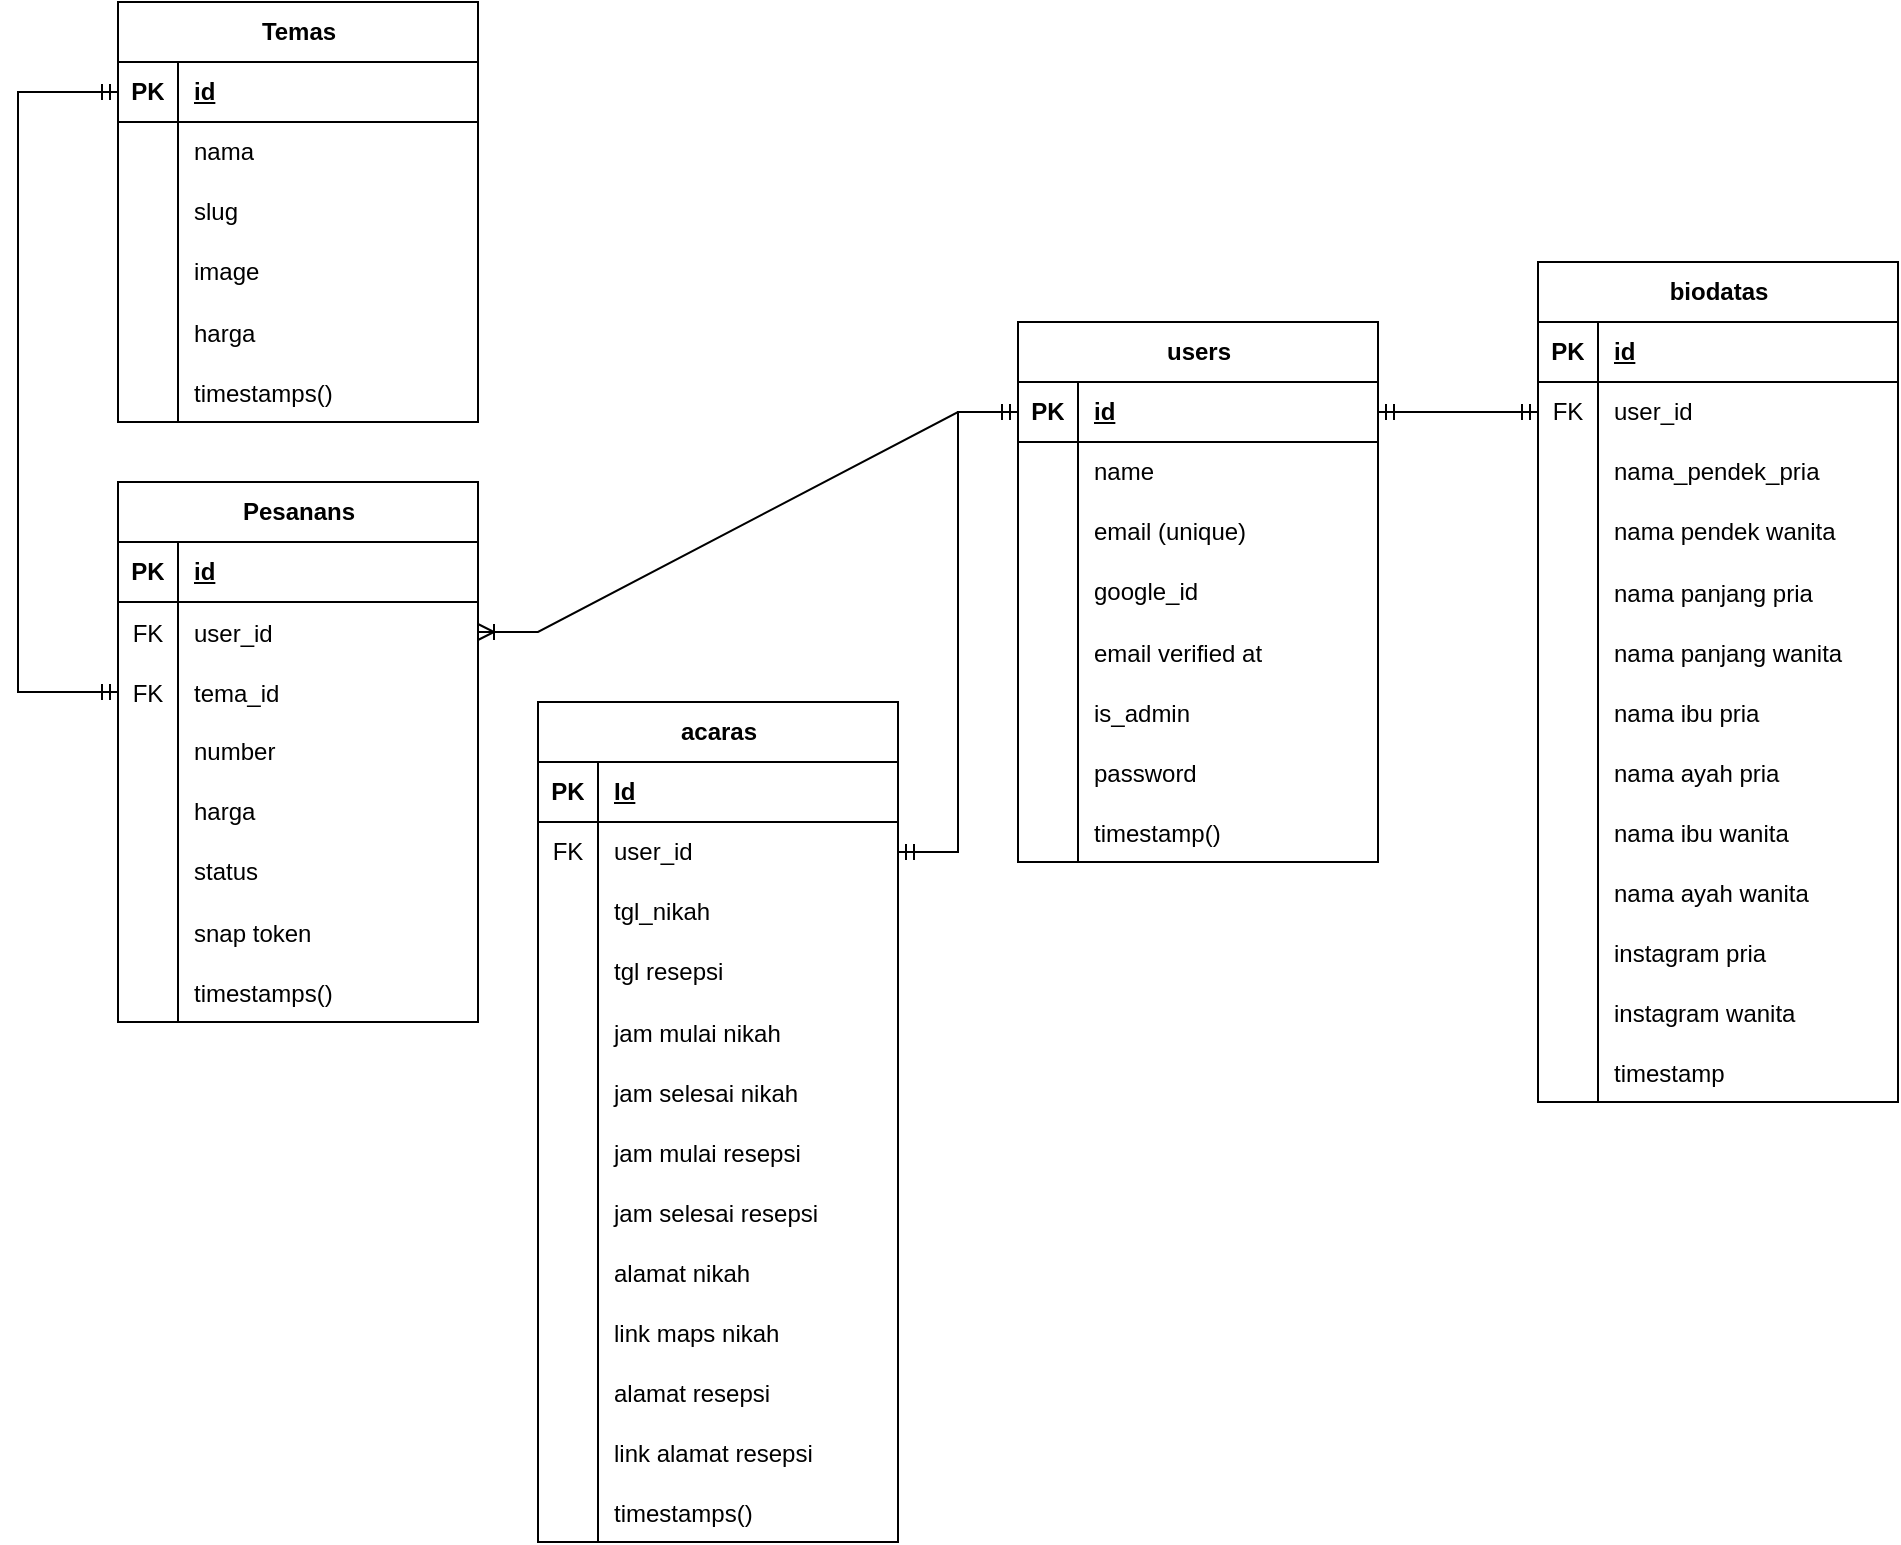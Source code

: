 <mxfile version="21.0.8" type="github">
  <diagram id="R2lEEEUBdFMjLlhIrx00" name="Page-1">
    <mxGraphModel dx="2600" dy="915" grid="1" gridSize="10" guides="1" tooltips="1" connect="1" arrows="1" fold="1" page="1" pageScale="1" pageWidth="850" pageHeight="1100" math="0" shadow="0" extFonts="Permanent Marker^https://fonts.googleapis.com/css?family=Permanent+Marker">
      <root>
        <mxCell id="0" />
        <mxCell id="1" parent="0" />
        <mxCell id="u7R0P4m2xeHkS1Swo0eG-15" value="users" style="shape=table;startSize=30;container=1;collapsible=1;childLayout=tableLayout;fixedRows=1;rowLines=0;fontStyle=1;align=center;resizeLast=1;html=1;" vertex="1" parent="1">
          <mxGeometry x="230" y="350" width="180" height="270" as="geometry">
            <mxRectangle x="60" y="30" width="70" height="30" as="alternateBounds" />
          </mxGeometry>
        </mxCell>
        <mxCell id="u7R0P4m2xeHkS1Swo0eG-16" value="" style="shape=tableRow;horizontal=0;startSize=0;swimlaneHead=0;swimlaneBody=0;fillColor=none;collapsible=0;dropTarget=0;points=[[0,0.5],[1,0.5]];portConstraint=eastwest;top=0;left=0;right=0;bottom=1;" vertex="1" parent="u7R0P4m2xeHkS1Swo0eG-15">
          <mxGeometry y="30" width="180" height="30" as="geometry" />
        </mxCell>
        <mxCell id="u7R0P4m2xeHkS1Swo0eG-17" value="PK" style="shape=partialRectangle;connectable=0;fillColor=none;top=0;left=0;bottom=0;right=0;fontStyle=1;overflow=hidden;whiteSpace=wrap;html=1;" vertex="1" parent="u7R0P4m2xeHkS1Swo0eG-16">
          <mxGeometry width="30" height="30" as="geometry">
            <mxRectangle width="30" height="30" as="alternateBounds" />
          </mxGeometry>
        </mxCell>
        <mxCell id="u7R0P4m2xeHkS1Swo0eG-18" value="id" style="shape=partialRectangle;connectable=0;fillColor=none;top=0;left=0;bottom=0;right=0;align=left;spacingLeft=6;fontStyle=5;overflow=hidden;whiteSpace=wrap;html=1;" vertex="1" parent="u7R0P4m2xeHkS1Swo0eG-16">
          <mxGeometry x="30" width="150" height="30" as="geometry">
            <mxRectangle width="150" height="30" as="alternateBounds" />
          </mxGeometry>
        </mxCell>
        <mxCell id="u7R0P4m2xeHkS1Swo0eG-19" value="" style="shape=tableRow;horizontal=0;startSize=0;swimlaneHead=0;swimlaneBody=0;fillColor=none;collapsible=0;dropTarget=0;points=[[0,0.5],[1,0.5]];portConstraint=eastwest;top=0;left=0;right=0;bottom=0;" vertex="1" parent="u7R0P4m2xeHkS1Swo0eG-15">
          <mxGeometry y="60" width="180" height="30" as="geometry" />
        </mxCell>
        <mxCell id="u7R0P4m2xeHkS1Swo0eG-20" value="" style="shape=partialRectangle;connectable=0;fillColor=none;top=0;left=0;bottom=0;right=0;editable=1;overflow=hidden;whiteSpace=wrap;html=1;" vertex="1" parent="u7R0P4m2xeHkS1Swo0eG-19">
          <mxGeometry width="30" height="30" as="geometry">
            <mxRectangle width="30" height="30" as="alternateBounds" />
          </mxGeometry>
        </mxCell>
        <mxCell id="u7R0P4m2xeHkS1Swo0eG-21" value="name" style="shape=partialRectangle;connectable=0;fillColor=none;top=0;left=0;bottom=0;right=0;align=left;spacingLeft=6;overflow=hidden;whiteSpace=wrap;html=1;" vertex="1" parent="u7R0P4m2xeHkS1Swo0eG-19">
          <mxGeometry x="30" width="150" height="30" as="geometry">
            <mxRectangle width="150" height="30" as="alternateBounds" />
          </mxGeometry>
        </mxCell>
        <mxCell id="u7R0P4m2xeHkS1Swo0eG-22" value="" style="shape=tableRow;horizontal=0;startSize=0;swimlaneHead=0;swimlaneBody=0;fillColor=none;collapsible=0;dropTarget=0;points=[[0,0.5],[1,0.5]];portConstraint=eastwest;top=0;left=0;right=0;bottom=0;" vertex="1" parent="u7R0P4m2xeHkS1Swo0eG-15">
          <mxGeometry y="90" width="180" height="30" as="geometry" />
        </mxCell>
        <mxCell id="u7R0P4m2xeHkS1Swo0eG-23" value="" style="shape=partialRectangle;connectable=0;fillColor=none;top=0;left=0;bottom=0;right=0;editable=1;overflow=hidden;whiteSpace=wrap;html=1;" vertex="1" parent="u7R0P4m2xeHkS1Swo0eG-22">
          <mxGeometry width="30" height="30" as="geometry">
            <mxRectangle width="30" height="30" as="alternateBounds" />
          </mxGeometry>
        </mxCell>
        <mxCell id="u7R0P4m2xeHkS1Swo0eG-24" value="email (unique)" style="shape=partialRectangle;connectable=0;fillColor=none;top=0;left=0;bottom=0;right=0;align=left;spacingLeft=6;overflow=hidden;whiteSpace=wrap;html=1;" vertex="1" parent="u7R0P4m2xeHkS1Swo0eG-22">
          <mxGeometry x="30" width="150" height="30" as="geometry">
            <mxRectangle width="150" height="30" as="alternateBounds" />
          </mxGeometry>
        </mxCell>
        <mxCell id="u7R0P4m2xeHkS1Swo0eG-25" value="" style="shape=tableRow;horizontal=0;startSize=0;swimlaneHead=0;swimlaneBody=0;fillColor=none;collapsible=0;dropTarget=0;points=[[0,0.5],[1,0.5]];portConstraint=eastwest;top=0;left=0;right=0;bottom=0;" vertex="1" parent="u7R0P4m2xeHkS1Swo0eG-15">
          <mxGeometry y="120" width="180" height="30" as="geometry" />
        </mxCell>
        <mxCell id="u7R0P4m2xeHkS1Swo0eG-26" value="" style="shape=partialRectangle;connectable=0;fillColor=none;top=0;left=0;bottom=0;right=0;editable=1;overflow=hidden;whiteSpace=wrap;html=1;" vertex="1" parent="u7R0P4m2xeHkS1Swo0eG-25">
          <mxGeometry width="30" height="30" as="geometry">
            <mxRectangle width="30" height="30" as="alternateBounds" />
          </mxGeometry>
        </mxCell>
        <mxCell id="u7R0P4m2xeHkS1Swo0eG-27" value="google_id" style="shape=partialRectangle;connectable=0;fillColor=none;top=0;left=0;bottom=0;right=0;align=left;spacingLeft=6;overflow=hidden;whiteSpace=wrap;html=1;" vertex="1" parent="u7R0P4m2xeHkS1Swo0eG-25">
          <mxGeometry x="30" width="150" height="30" as="geometry">
            <mxRectangle width="150" height="30" as="alternateBounds" />
          </mxGeometry>
        </mxCell>
        <mxCell id="u7R0P4m2xeHkS1Swo0eG-33" value="" style="shape=tableRow;horizontal=0;startSize=0;swimlaneHead=0;swimlaneBody=0;fillColor=none;collapsible=0;dropTarget=0;points=[[0,0.5],[1,0.5]];portConstraint=eastwest;top=0;left=0;right=0;bottom=0;" vertex="1" parent="u7R0P4m2xeHkS1Swo0eG-15">
          <mxGeometry y="150" width="180" height="30" as="geometry" />
        </mxCell>
        <mxCell id="u7R0P4m2xeHkS1Swo0eG-34" value="" style="shape=partialRectangle;connectable=0;fillColor=none;top=0;left=0;bottom=0;right=0;editable=1;overflow=hidden;" vertex="1" parent="u7R0P4m2xeHkS1Swo0eG-33">
          <mxGeometry width="30" height="30" as="geometry">
            <mxRectangle width="30" height="30" as="alternateBounds" />
          </mxGeometry>
        </mxCell>
        <mxCell id="u7R0P4m2xeHkS1Swo0eG-35" value="email verified at" style="shape=partialRectangle;connectable=0;fillColor=none;top=0;left=0;bottom=0;right=0;align=left;spacingLeft=6;overflow=hidden;" vertex="1" parent="u7R0P4m2xeHkS1Swo0eG-33">
          <mxGeometry x="30" width="150" height="30" as="geometry">
            <mxRectangle width="150" height="30" as="alternateBounds" />
          </mxGeometry>
        </mxCell>
        <mxCell id="u7R0P4m2xeHkS1Swo0eG-36" value="" style="shape=tableRow;horizontal=0;startSize=0;swimlaneHead=0;swimlaneBody=0;fillColor=none;collapsible=0;dropTarget=0;points=[[0,0.5],[1,0.5]];portConstraint=eastwest;top=0;left=0;right=0;bottom=0;" vertex="1" parent="u7R0P4m2xeHkS1Swo0eG-15">
          <mxGeometry y="180" width="180" height="30" as="geometry" />
        </mxCell>
        <mxCell id="u7R0P4m2xeHkS1Swo0eG-37" value="" style="shape=partialRectangle;connectable=0;fillColor=none;top=0;left=0;bottom=0;right=0;editable=1;overflow=hidden;" vertex="1" parent="u7R0P4m2xeHkS1Swo0eG-36">
          <mxGeometry width="30" height="30" as="geometry">
            <mxRectangle width="30" height="30" as="alternateBounds" />
          </mxGeometry>
        </mxCell>
        <mxCell id="u7R0P4m2xeHkS1Swo0eG-38" value="is_admin" style="shape=partialRectangle;connectable=0;fillColor=none;top=0;left=0;bottom=0;right=0;align=left;spacingLeft=6;overflow=hidden;" vertex="1" parent="u7R0P4m2xeHkS1Swo0eG-36">
          <mxGeometry x="30" width="150" height="30" as="geometry">
            <mxRectangle width="150" height="30" as="alternateBounds" />
          </mxGeometry>
        </mxCell>
        <mxCell id="u7R0P4m2xeHkS1Swo0eG-39" value="" style="shape=tableRow;horizontal=0;startSize=0;swimlaneHead=0;swimlaneBody=0;fillColor=none;collapsible=0;dropTarget=0;points=[[0,0.5],[1,0.5]];portConstraint=eastwest;top=0;left=0;right=0;bottom=0;" vertex="1" parent="u7R0P4m2xeHkS1Swo0eG-15">
          <mxGeometry y="210" width="180" height="30" as="geometry" />
        </mxCell>
        <mxCell id="u7R0P4m2xeHkS1Swo0eG-40" value="" style="shape=partialRectangle;connectable=0;fillColor=none;top=0;left=0;bottom=0;right=0;editable=1;overflow=hidden;" vertex="1" parent="u7R0P4m2xeHkS1Swo0eG-39">
          <mxGeometry width="30" height="30" as="geometry">
            <mxRectangle width="30" height="30" as="alternateBounds" />
          </mxGeometry>
        </mxCell>
        <mxCell id="u7R0P4m2xeHkS1Swo0eG-41" value="password" style="shape=partialRectangle;connectable=0;fillColor=none;top=0;left=0;bottom=0;right=0;align=left;spacingLeft=6;overflow=hidden;" vertex="1" parent="u7R0P4m2xeHkS1Swo0eG-39">
          <mxGeometry x="30" width="150" height="30" as="geometry">
            <mxRectangle width="150" height="30" as="alternateBounds" />
          </mxGeometry>
        </mxCell>
        <mxCell id="u7R0P4m2xeHkS1Swo0eG-46" value="" style="shape=tableRow;horizontal=0;startSize=0;swimlaneHead=0;swimlaneBody=0;fillColor=none;collapsible=0;dropTarget=0;points=[[0,0.5],[1,0.5]];portConstraint=eastwest;top=0;left=0;right=0;bottom=0;" vertex="1" parent="u7R0P4m2xeHkS1Swo0eG-15">
          <mxGeometry y="240" width="180" height="30" as="geometry" />
        </mxCell>
        <mxCell id="u7R0P4m2xeHkS1Swo0eG-47" value="" style="shape=partialRectangle;connectable=0;fillColor=none;top=0;left=0;bottom=0;right=0;editable=1;overflow=hidden;" vertex="1" parent="u7R0P4m2xeHkS1Swo0eG-46">
          <mxGeometry width="30" height="30" as="geometry">
            <mxRectangle width="30" height="30" as="alternateBounds" />
          </mxGeometry>
        </mxCell>
        <mxCell id="u7R0P4m2xeHkS1Swo0eG-48" value="timestamp()" style="shape=partialRectangle;connectable=0;fillColor=none;top=0;left=0;bottom=0;right=0;align=left;spacingLeft=6;overflow=hidden;" vertex="1" parent="u7R0P4m2xeHkS1Swo0eG-46">
          <mxGeometry x="30" width="150" height="30" as="geometry">
            <mxRectangle width="150" height="30" as="alternateBounds" />
          </mxGeometry>
        </mxCell>
        <mxCell id="u7R0P4m2xeHkS1Swo0eG-52" value="biodatas" style="shape=table;startSize=30;container=1;collapsible=1;childLayout=tableLayout;fixedRows=1;rowLines=0;fontStyle=1;align=center;resizeLast=1;html=1;" vertex="1" parent="1">
          <mxGeometry x="490" y="320" width="180" height="420" as="geometry" />
        </mxCell>
        <mxCell id="u7R0P4m2xeHkS1Swo0eG-53" value="" style="shape=tableRow;horizontal=0;startSize=0;swimlaneHead=0;swimlaneBody=0;fillColor=none;collapsible=0;dropTarget=0;points=[[0,0.5],[1,0.5]];portConstraint=eastwest;top=0;left=0;right=0;bottom=1;" vertex="1" parent="u7R0P4m2xeHkS1Swo0eG-52">
          <mxGeometry y="30" width="180" height="30" as="geometry" />
        </mxCell>
        <mxCell id="u7R0P4m2xeHkS1Swo0eG-54" value="PK" style="shape=partialRectangle;connectable=0;fillColor=none;top=0;left=0;bottom=0;right=0;fontStyle=1;overflow=hidden;whiteSpace=wrap;html=1;" vertex="1" parent="u7R0P4m2xeHkS1Swo0eG-53">
          <mxGeometry width="30" height="30" as="geometry">
            <mxRectangle width="30" height="30" as="alternateBounds" />
          </mxGeometry>
        </mxCell>
        <mxCell id="u7R0P4m2xeHkS1Swo0eG-55" value="id" style="shape=partialRectangle;connectable=0;fillColor=none;top=0;left=0;bottom=0;right=0;align=left;spacingLeft=6;fontStyle=5;overflow=hidden;whiteSpace=wrap;html=1;" vertex="1" parent="u7R0P4m2xeHkS1Swo0eG-53">
          <mxGeometry x="30" width="150" height="30" as="geometry">
            <mxRectangle width="150" height="30" as="alternateBounds" />
          </mxGeometry>
        </mxCell>
        <mxCell id="u7R0P4m2xeHkS1Swo0eG-56" value="" style="shape=tableRow;horizontal=0;startSize=0;swimlaneHead=0;swimlaneBody=0;fillColor=none;collapsible=0;dropTarget=0;points=[[0,0.5],[1,0.5]];portConstraint=eastwest;top=0;left=0;right=0;bottom=0;" vertex="1" parent="u7R0P4m2xeHkS1Swo0eG-52">
          <mxGeometry y="60" width="180" height="30" as="geometry" />
        </mxCell>
        <mxCell id="u7R0P4m2xeHkS1Swo0eG-57" value="FK" style="shape=partialRectangle;connectable=0;fillColor=none;top=0;left=0;bottom=0;right=0;editable=1;overflow=hidden;whiteSpace=wrap;html=1;" vertex="1" parent="u7R0P4m2xeHkS1Swo0eG-56">
          <mxGeometry width="30" height="30" as="geometry">
            <mxRectangle width="30" height="30" as="alternateBounds" />
          </mxGeometry>
        </mxCell>
        <mxCell id="u7R0P4m2xeHkS1Swo0eG-58" value="user_id" style="shape=partialRectangle;connectable=0;fillColor=none;top=0;left=0;bottom=0;right=0;align=left;spacingLeft=6;overflow=hidden;whiteSpace=wrap;html=1;" vertex="1" parent="u7R0P4m2xeHkS1Swo0eG-56">
          <mxGeometry x="30" width="150" height="30" as="geometry">
            <mxRectangle width="150" height="30" as="alternateBounds" />
          </mxGeometry>
        </mxCell>
        <mxCell id="u7R0P4m2xeHkS1Swo0eG-59" value="" style="shape=tableRow;horizontal=0;startSize=0;swimlaneHead=0;swimlaneBody=0;fillColor=none;collapsible=0;dropTarget=0;points=[[0,0.5],[1,0.5]];portConstraint=eastwest;top=0;left=0;right=0;bottom=0;" vertex="1" parent="u7R0P4m2xeHkS1Swo0eG-52">
          <mxGeometry y="90" width="180" height="30" as="geometry" />
        </mxCell>
        <mxCell id="u7R0P4m2xeHkS1Swo0eG-60" value="" style="shape=partialRectangle;connectable=0;fillColor=none;top=0;left=0;bottom=0;right=0;editable=1;overflow=hidden;whiteSpace=wrap;html=1;" vertex="1" parent="u7R0P4m2xeHkS1Swo0eG-59">
          <mxGeometry width="30" height="30" as="geometry">
            <mxRectangle width="30" height="30" as="alternateBounds" />
          </mxGeometry>
        </mxCell>
        <mxCell id="u7R0P4m2xeHkS1Swo0eG-61" value="nama_pendek_pria" style="shape=partialRectangle;connectable=0;fillColor=none;top=0;left=0;bottom=0;right=0;align=left;spacingLeft=6;overflow=hidden;whiteSpace=wrap;html=1;" vertex="1" parent="u7R0P4m2xeHkS1Swo0eG-59">
          <mxGeometry x="30" width="150" height="30" as="geometry">
            <mxRectangle width="150" height="30" as="alternateBounds" />
          </mxGeometry>
        </mxCell>
        <mxCell id="u7R0P4m2xeHkS1Swo0eG-62" value="" style="shape=tableRow;horizontal=0;startSize=0;swimlaneHead=0;swimlaneBody=0;fillColor=none;collapsible=0;dropTarget=0;points=[[0,0.5],[1,0.5]];portConstraint=eastwest;top=0;left=0;right=0;bottom=0;" vertex="1" parent="u7R0P4m2xeHkS1Swo0eG-52">
          <mxGeometry y="120" width="180" height="30" as="geometry" />
        </mxCell>
        <mxCell id="u7R0P4m2xeHkS1Swo0eG-63" value="" style="shape=partialRectangle;connectable=0;fillColor=none;top=0;left=0;bottom=0;right=0;editable=1;overflow=hidden;whiteSpace=wrap;html=1;" vertex="1" parent="u7R0P4m2xeHkS1Swo0eG-62">
          <mxGeometry width="30" height="30" as="geometry">
            <mxRectangle width="30" height="30" as="alternateBounds" />
          </mxGeometry>
        </mxCell>
        <mxCell id="u7R0P4m2xeHkS1Swo0eG-64" value="nama pendek wanita" style="shape=partialRectangle;connectable=0;fillColor=none;top=0;left=0;bottom=0;right=0;align=left;spacingLeft=6;overflow=hidden;whiteSpace=wrap;html=1;" vertex="1" parent="u7R0P4m2xeHkS1Swo0eG-62">
          <mxGeometry x="30" width="150" height="30" as="geometry">
            <mxRectangle width="150" height="30" as="alternateBounds" />
          </mxGeometry>
        </mxCell>
        <mxCell id="u7R0P4m2xeHkS1Swo0eG-66" value="" style="shape=tableRow;horizontal=0;startSize=0;swimlaneHead=0;swimlaneBody=0;fillColor=none;collapsible=0;dropTarget=0;points=[[0,0.5],[1,0.5]];portConstraint=eastwest;top=0;left=0;right=0;bottom=0;" vertex="1" parent="u7R0P4m2xeHkS1Swo0eG-52">
          <mxGeometry y="150" width="180" height="30" as="geometry" />
        </mxCell>
        <mxCell id="u7R0P4m2xeHkS1Swo0eG-67" value="" style="shape=partialRectangle;connectable=0;fillColor=none;top=0;left=0;bottom=0;right=0;editable=1;overflow=hidden;" vertex="1" parent="u7R0P4m2xeHkS1Swo0eG-66">
          <mxGeometry width="30" height="30" as="geometry">
            <mxRectangle width="30" height="30" as="alternateBounds" />
          </mxGeometry>
        </mxCell>
        <mxCell id="u7R0P4m2xeHkS1Swo0eG-68" value="nama panjang pria" style="shape=partialRectangle;connectable=0;fillColor=none;top=0;left=0;bottom=0;right=0;align=left;spacingLeft=6;overflow=hidden;" vertex="1" parent="u7R0P4m2xeHkS1Swo0eG-66">
          <mxGeometry x="30" width="150" height="30" as="geometry">
            <mxRectangle width="150" height="30" as="alternateBounds" />
          </mxGeometry>
        </mxCell>
        <mxCell id="u7R0P4m2xeHkS1Swo0eG-72" value="" style="shape=tableRow;horizontal=0;startSize=0;swimlaneHead=0;swimlaneBody=0;fillColor=none;collapsible=0;dropTarget=0;points=[[0,0.5],[1,0.5]];portConstraint=eastwest;top=0;left=0;right=0;bottom=0;" vertex="1" parent="u7R0P4m2xeHkS1Swo0eG-52">
          <mxGeometry y="180" width="180" height="30" as="geometry" />
        </mxCell>
        <mxCell id="u7R0P4m2xeHkS1Swo0eG-73" value="" style="shape=partialRectangle;connectable=0;fillColor=none;top=0;left=0;bottom=0;right=0;editable=1;overflow=hidden;" vertex="1" parent="u7R0P4m2xeHkS1Swo0eG-72">
          <mxGeometry width="30" height="30" as="geometry">
            <mxRectangle width="30" height="30" as="alternateBounds" />
          </mxGeometry>
        </mxCell>
        <mxCell id="u7R0P4m2xeHkS1Swo0eG-74" value="nama panjang wanita" style="shape=partialRectangle;connectable=0;fillColor=none;top=0;left=0;bottom=0;right=0;align=left;spacingLeft=6;overflow=hidden;" vertex="1" parent="u7R0P4m2xeHkS1Swo0eG-72">
          <mxGeometry x="30" width="150" height="30" as="geometry">
            <mxRectangle width="150" height="30" as="alternateBounds" />
          </mxGeometry>
        </mxCell>
        <mxCell id="u7R0P4m2xeHkS1Swo0eG-75" value="" style="shape=tableRow;horizontal=0;startSize=0;swimlaneHead=0;swimlaneBody=0;fillColor=none;collapsible=0;dropTarget=0;points=[[0,0.5],[1,0.5]];portConstraint=eastwest;top=0;left=0;right=0;bottom=0;" vertex="1" parent="u7R0P4m2xeHkS1Swo0eG-52">
          <mxGeometry y="210" width="180" height="30" as="geometry" />
        </mxCell>
        <mxCell id="u7R0P4m2xeHkS1Swo0eG-76" value="" style="shape=partialRectangle;connectable=0;fillColor=none;top=0;left=0;bottom=0;right=0;editable=1;overflow=hidden;" vertex="1" parent="u7R0P4m2xeHkS1Swo0eG-75">
          <mxGeometry width="30" height="30" as="geometry">
            <mxRectangle width="30" height="30" as="alternateBounds" />
          </mxGeometry>
        </mxCell>
        <mxCell id="u7R0P4m2xeHkS1Swo0eG-77" value="nama ibu pria" style="shape=partialRectangle;connectable=0;fillColor=none;top=0;left=0;bottom=0;right=0;align=left;spacingLeft=6;overflow=hidden;" vertex="1" parent="u7R0P4m2xeHkS1Swo0eG-75">
          <mxGeometry x="30" width="150" height="30" as="geometry">
            <mxRectangle width="150" height="30" as="alternateBounds" />
          </mxGeometry>
        </mxCell>
        <mxCell id="u7R0P4m2xeHkS1Swo0eG-78" value="" style="shape=tableRow;horizontal=0;startSize=0;swimlaneHead=0;swimlaneBody=0;fillColor=none;collapsible=0;dropTarget=0;points=[[0,0.5],[1,0.5]];portConstraint=eastwest;top=0;left=0;right=0;bottom=0;" vertex="1" parent="u7R0P4m2xeHkS1Swo0eG-52">
          <mxGeometry y="240" width="180" height="30" as="geometry" />
        </mxCell>
        <mxCell id="u7R0P4m2xeHkS1Swo0eG-79" value="" style="shape=partialRectangle;connectable=0;fillColor=none;top=0;left=0;bottom=0;right=0;editable=1;overflow=hidden;" vertex="1" parent="u7R0P4m2xeHkS1Swo0eG-78">
          <mxGeometry width="30" height="30" as="geometry">
            <mxRectangle width="30" height="30" as="alternateBounds" />
          </mxGeometry>
        </mxCell>
        <mxCell id="u7R0P4m2xeHkS1Swo0eG-80" value="nama ayah pria" style="shape=partialRectangle;connectable=0;fillColor=none;top=0;left=0;bottom=0;right=0;align=left;spacingLeft=6;overflow=hidden;" vertex="1" parent="u7R0P4m2xeHkS1Swo0eG-78">
          <mxGeometry x="30" width="150" height="30" as="geometry">
            <mxRectangle width="150" height="30" as="alternateBounds" />
          </mxGeometry>
        </mxCell>
        <mxCell id="u7R0P4m2xeHkS1Swo0eG-81" value="" style="shape=tableRow;horizontal=0;startSize=0;swimlaneHead=0;swimlaneBody=0;fillColor=none;collapsible=0;dropTarget=0;points=[[0,0.5],[1,0.5]];portConstraint=eastwest;top=0;left=0;right=0;bottom=0;" vertex="1" parent="u7R0P4m2xeHkS1Swo0eG-52">
          <mxGeometry y="270" width="180" height="30" as="geometry" />
        </mxCell>
        <mxCell id="u7R0P4m2xeHkS1Swo0eG-82" value="" style="shape=partialRectangle;connectable=0;fillColor=none;top=0;left=0;bottom=0;right=0;editable=1;overflow=hidden;" vertex="1" parent="u7R0P4m2xeHkS1Swo0eG-81">
          <mxGeometry width="30" height="30" as="geometry">
            <mxRectangle width="30" height="30" as="alternateBounds" />
          </mxGeometry>
        </mxCell>
        <mxCell id="u7R0P4m2xeHkS1Swo0eG-83" value="nama ibu wanita" style="shape=partialRectangle;connectable=0;fillColor=none;top=0;left=0;bottom=0;right=0;align=left;spacingLeft=6;overflow=hidden;" vertex="1" parent="u7R0P4m2xeHkS1Swo0eG-81">
          <mxGeometry x="30" width="150" height="30" as="geometry">
            <mxRectangle width="150" height="30" as="alternateBounds" />
          </mxGeometry>
        </mxCell>
        <mxCell id="u7R0P4m2xeHkS1Swo0eG-98" value="" style="shape=tableRow;horizontal=0;startSize=0;swimlaneHead=0;swimlaneBody=0;fillColor=none;collapsible=0;dropTarget=0;points=[[0,0.5],[1,0.5]];portConstraint=eastwest;top=0;left=0;right=0;bottom=0;" vertex="1" parent="u7R0P4m2xeHkS1Swo0eG-52">
          <mxGeometry y="300" width="180" height="30" as="geometry" />
        </mxCell>
        <mxCell id="u7R0P4m2xeHkS1Swo0eG-99" value="" style="shape=partialRectangle;connectable=0;fillColor=none;top=0;left=0;bottom=0;right=0;editable=1;overflow=hidden;" vertex="1" parent="u7R0P4m2xeHkS1Swo0eG-98">
          <mxGeometry width="30" height="30" as="geometry">
            <mxRectangle width="30" height="30" as="alternateBounds" />
          </mxGeometry>
        </mxCell>
        <mxCell id="u7R0P4m2xeHkS1Swo0eG-100" value="nama ayah wanita" style="shape=partialRectangle;connectable=0;fillColor=none;top=0;left=0;bottom=0;right=0;align=left;spacingLeft=6;overflow=hidden;" vertex="1" parent="u7R0P4m2xeHkS1Swo0eG-98">
          <mxGeometry x="30" width="150" height="30" as="geometry">
            <mxRectangle width="150" height="30" as="alternateBounds" />
          </mxGeometry>
        </mxCell>
        <mxCell id="u7R0P4m2xeHkS1Swo0eG-101" value="" style="shape=tableRow;horizontal=0;startSize=0;swimlaneHead=0;swimlaneBody=0;fillColor=none;collapsible=0;dropTarget=0;points=[[0,0.5],[1,0.5]];portConstraint=eastwest;top=0;left=0;right=0;bottom=0;" vertex="1" parent="u7R0P4m2xeHkS1Swo0eG-52">
          <mxGeometry y="330" width="180" height="30" as="geometry" />
        </mxCell>
        <mxCell id="u7R0P4m2xeHkS1Swo0eG-102" value="" style="shape=partialRectangle;connectable=0;fillColor=none;top=0;left=0;bottom=0;right=0;editable=1;overflow=hidden;" vertex="1" parent="u7R0P4m2xeHkS1Swo0eG-101">
          <mxGeometry width="30" height="30" as="geometry">
            <mxRectangle width="30" height="30" as="alternateBounds" />
          </mxGeometry>
        </mxCell>
        <mxCell id="u7R0P4m2xeHkS1Swo0eG-103" value="instagram pria" style="shape=partialRectangle;connectable=0;fillColor=none;top=0;left=0;bottom=0;right=0;align=left;spacingLeft=6;overflow=hidden;" vertex="1" parent="u7R0P4m2xeHkS1Swo0eG-101">
          <mxGeometry x="30" width="150" height="30" as="geometry">
            <mxRectangle width="150" height="30" as="alternateBounds" />
          </mxGeometry>
        </mxCell>
        <mxCell id="u7R0P4m2xeHkS1Swo0eG-104" value="" style="shape=tableRow;horizontal=0;startSize=0;swimlaneHead=0;swimlaneBody=0;fillColor=none;collapsible=0;dropTarget=0;points=[[0,0.5],[1,0.5]];portConstraint=eastwest;top=0;left=0;right=0;bottom=0;" vertex="1" parent="u7R0P4m2xeHkS1Swo0eG-52">
          <mxGeometry y="360" width="180" height="30" as="geometry" />
        </mxCell>
        <mxCell id="u7R0P4m2xeHkS1Swo0eG-105" value="" style="shape=partialRectangle;connectable=0;fillColor=none;top=0;left=0;bottom=0;right=0;editable=1;overflow=hidden;" vertex="1" parent="u7R0P4m2xeHkS1Swo0eG-104">
          <mxGeometry width="30" height="30" as="geometry">
            <mxRectangle width="30" height="30" as="alternateBounds" />
          </mxGeometry>
        </mxCell>
        <mxCell id="u7R0P4m2xeHkS1Swo0eG-106" value="instagram wanita" style="shape=partialRectangle;connectable=0;fillColor=none;top=0;left=0;bottom=0;right=0;align=left;spacingLeft=6;overflow=hidden;" vertex="1" parent="u7R0P4m2xeHkS1Swo0eG-104">
          <mxGeometry x="30" width="150" height="30" as="geometry">
            <mxRectangle width="150" height="30" as="alternateBounds" />
          </mxGeometry>
        </mxCell>
        <mxCell id="u7R0P4m2xeHkS1Swo0eG-107" value="" style="shape=tableRow;horizontal=0;startSize=0;swimlaneHead=0;swimlaneBody=0;fillColor=none;collapsible=0;dropTarget=0;points=[[0,0.5],[1,0.5]];portConstraint=eastwest;top=0;left=0;right=0;bottom=0;" vertex="1" parent="u7R0P4m2xeHkS1Swo0eG-52">
          <mxGeometry y="390" width="180" height="30" as="geometry" />
        </mxCell>
        <mxCell id="u7R0P4m2xeHkS1Swo0eG-108" value="" style="shape=partialRectangle;connectable=0;fillColor=none;top=0;left=0;bottom=0;right=0;editable=1;overflow=hidden;" vertex="1" parent="u7R0P4m2xeHkS1Swo0eG-107">
          <mxGeometry width="30" height="30" as="geometry">
            <mxRectangle width="30" height="30" as="alternateBounds" />
          </mxGeometry>
        </mxCell>
        <mxCell id="u7R0P4m2xeHkS1Swo0eG-109" value="timestamp" style="shape=partialRectangle;connectable=0;fillColor=none;top=0;left=0;bottom=0;right=0;align=left;spacingLeft=6;overflow=hidden;" vertex="1" parent="u7R0P4m2xeHkS1Swo0eG-107">
          <mxGeometry x="30" width="150" height="30" as="geometry">
            <mxRectangle width="150" height="30" as="alternateBounds" />
          </mxGeometry>
        </mxCell>
        <mxCell id="u7R0P4m2xeHkS1Swo0eG-65" value="" style="edgeStyle=entityRelationEdgeStyle;fontSize=12;html=1;endArrow=ERmandOne;startArrow=ERmandOne;rounded=0;exitX=1;exitY=0.5;exitDx=0;exitDy=0;entryX=0;entryY=0.5;entryDx=0;entryDy=0;" edge="1" parent="1" source="u7R0P4m2xeHkS1Swo0eG-16" target="u7R0P4m2xeHkS1Swo0eG-56">
          <mxGeometry width="100" height="100" relative="1" as="geometry">
            <mxPoint x="300" y="220" as="sourcePoint" />
            <mxPoint x="400" y="120" as="targetPoint" />
          </mxGeometry>
        </mxCell>
        <mxCell id="u7R0P4m2xeHkS1Swo0eG-110" value="acaras" style="shape=table;startSize=30;container=1;collapsible=1;childLayout=tableLayout;fixedRows=1;rowLines=0;fontStyle=1;align=center;resizeLast=1;html=1;" vertex="1" parent="1">
          <mxGeometry x="-10" y="540" width="180" height="420" as="geometry" />
        </mxCell>
        <mxCell id="u7R0P4m2xeHkS1Swo0eG-111" value="" style="shape=tableRow;horizontal=0;startSize=0;swimlaneHead=0;swimlaneBody=0;fillColor=none;collapsible=0;dropTarget=0;points=[[0,0.5],[1,0.5]];portConstraint=eastwest;top=0;left=0;right=0;bottom=1;" vertex="1" parent="u7R0P4m2xeHkS1Swo0eG-110">
          <mxGeometry y="30" width="180" height="30" as="geometry" />
        </mxCell>
        <mxCell id="u7R0P4m2xeHkS1Swo0eG-112" value="PK" style="shape=partialRectangle;connectable=0;fillColor=none;top=0;left=0;bottom=0;right=0;fontStyle=1;overflow=hidden;whiteSpace=wrap;html=1;" vertex="1" parent="u7R0P4m2xeHkS1Swo0eG-111">
          <mxGeometry width="30" height="30" as="geometry">
            <mxRectangle width="30" height="30" as="alternateBounds" />
          </mxGeometry>
        </mxCell>
        <mxCell id="u7R0P4m2xeHkS1Swo0eG-113" value="Id" style="shape=partialRectangle;connectable=0;fillColor=none;top=0;left=0;bottom=0;right=0;align=left;spacingLeft=6;fontStyle=5;overflow=hidden;whiteSpace=wrap;html=1;" vertex="1" parent="u7R0P4m2xeHkS1Swo0eG-111">
          <mxGeometry x="30" width="150" height="30" as="geometry">
            <mxRectangle width="150" height="30" as="alternateBounds" />
          </mxGeometry>
        </mxCell>
        <mxCell id="u7R0P4m2xeHkS1Swo0eG-114" value="" style="shape=tableRow;horizontal=0;startSize=0;swimlaneHead=0;swimlaneBody=0;fillColor=none;collapsible=0;dropTarget=0;points=[[0,0.5],[1,0.5]];portConstraint=eastwest;top=0;left=0;right=0;bottom=0;" vertex="1" parent="u7R0P4m2xeHkS1Swo0eG-110">
          <mxGeometry y="60" width="180" height="30" as="geometry" />
        </mxCell>
        <mxCell id="u7R0P4m2xeHkS1Swo0eG-115" value="FK" style="shape=partialRectangle;connectable=0;fillColor=none;top=0;left=0;bottom=0;right=0;editable=1;overflow=hidden;whiteSpace=wrap;html=1;" vertex="1" parent="u7R0P4m2xeHkS1Swo0eG-114">
          <mxGeometry width="30" height="30" as="geometry">
            <mxRectangle width="30" height="30" as="alternateBounds" />
          </mxGeometry>
        </mxCell>
        <mxCell id="u7R0P4m2xeHkS1Swo0eG-116" value="user_id" style="shape=partialRectangle;connectable=0;fillColor=none;top=0;left=0;bottom=0;right=0;align=left;spacingLeft=6;overflow=hidden;whiteSpace=wrap;html=1;" vertex="1" parent="u7R0P4m2xeHkS1Swo0eG-114">
          <mxGeometry x="30" width="150" height="30" as="geometry">
            <mxRectangle width="150" height="30" as="alternateBounds" />
          </mxGeometry>
        </mxCell>
        <mxCell id="u7R0P4m2xeHkS1Swo0eG-117" value="" style="shape=tableRow;horizontal=0;startSize=0;swimlaneHead=0;swimlaneBody=0;fillColor=none;collapsible=0;dropTarget=0;points=[[0,0.5],[1,0.5]];portConstraint=eastwest;top=0;left=0;right=0;bottom=0;" vertex="1" parent="u7R0P4m2xeHkS1Swo0eG-110">
          <mxGeometry y="90" width="180" height="30" as="geometry" />
        </mxCell>
        <mxCell id="u7R0P4m2xeHkS1Swo0eG-118" value="" style="shape=partialRectangle;connectable=0;fillColor=none;top=0;left=0;bottom=0;right=0;editable=1;overflow=hidden;whiteSpace=wrap;html=1;" vertex="1" parent="u7R0P4m2xeHkS1Swo0eG-117">
          <mxGeometry width="30" height="30" as="geometry">
            <mxRectangle width="30" height="30" as="alternateBounds" />
          </mxGeometry>
        </mxCell>
        <mxCell id="u7R0P4m2xeHkS1Swo0eG-119" value="tgl_nikah" style="shape=partialRectangle;connectable=0;fillColor=none;top=0;left=0;bottom=0;right=0;align=left;spacingLeft=6;overflow=hidden;whiteSpace=wrap;html=1;" vertex="1" parent="u7R0P4m2xeHkS1Swo0eG-117">
          <mxGeometry x="30" width="150" height="30" as="geometry">
            <mxRectangle width="150" height="30" as="alternateBounds" />
          </mxGeometry>
        </mxCell>
        <mxCell id="u7R0P4m2xeHkS1Swo0eG-120" value="" style="shape=tableRow;horizontal=0;startSize=0;swimlaneHead=0;swimlaneBody=0;fillColor=none;collapsible=0;dropTarget=0;points=[[0,0.5],[1,0.5]];portConstraint=eastwest;top=0;left=0;right=0;bottom=0;" vertex="1" parent="u7R0P4m2xeHkS1Swo0eG-110">
          <mxGeometry y="120" width="180" height="30" as="geometry" />
        </mxCell>
        <mxCell id="u7R0P4m2xeHkS1Swo0eG-121" value="" style="shape=partialRectangle;connectable=0;fillColor=none;top=0;left=0;bottom=0;right=0;editable=1;overflow=hidden;whiteSpace=wrap;html=1;" vertex="1" parent="u7R0P4m2xeHkS1Swo0eG-120">
          <mxGeometry width="30" height="30" as="geometry">
            <mxRectangle width="30" height="30" as="alternateBounds" />
          </mxGeometry>
        </mxCell>
        <mxCell id="u7R0P4m2xeHkS1Swo0eG-122" value="tgl resepsi" style="shape=partialRectangle;connectable=0;fillColor=none;top=0;left=0;bottom=0;right=0;align=left;spacingLeft=6;overflow=hidden;whiteSpace=wrap;html=1;" vertex="1" parent="u7R0P4m2xeHkS1Swo0eG-120">
          <mxGeometry x="30" width="150" height="30" as="geometry">
            <mxRectangle width="150" height="30" as="alternateBounds" />
          </mxGeometry>
        </mxCell>
        <mxCell id="u7R0P4m2xeHkS1Swo0eG-123" value="" style="shape=tableRow;horizontal=0;startSize=0;swimlaneHead=0;swimlaneBody=0;fillColor=none;collapsible=0;dropTarget=0;points=[[0,0.5],[1,0.5]];portConstraint=eastwest;top=0;left=0;right=0;bottom=0;" vertex="1" parent="u7R0P4m2xeHkS1Swo0eG-110">
          <mxGeometry y="150" width="180" height="30" as="geometry" />
        </mxCell>
        <mxCell id="u7R0P4m2xeHkS1Swo0eG-124" value="" style="shape=partialRectangle;connectable=0;fillColor=none;top=0;left=0;bottom=0;right=0;editable=1;overflow=hidden;" vertex="1" parent="u7R0P4m2xeHkS1Swo0eG-123">
          <mxGeometry width="30" height="30" as="geometry">
            <mxRectangle width="30" height="30" as="alternateBounds" />
          </mxGeometry>
        </mxCell>
        <mxCell id="u7R0P4m2xeHkS1Swo0eG-125" value="jam mulai nikah" style="shape=partialRectangle;connectable=0;fillColor=none;top=0;left=0;bottom=0;right=0;align=left;spacingLeft=6;overflow=hidden;" vertex="1" parent="u7R0P4m2xeHkS1Swo0eG-123">
          <mxGeometry x="30" width="150" height="30" as="geometry">
            <mxRectangle width="150" height="30" as="alternateBounds" />
          </mxGeometry>
        </mxCell>
        <mxCell id="u7R0P4m2xeHkS1Swo0eG-129" value="" style="shape=tableRow;horizontal=0;startSize=0;swimlaneHead=0;swimlaneBody=0;fillColor=none;collapsible=0;dropTarget=0;points=[[0,0.5],[1,0.5]];portConstraint=eastwest;top=0;left=0;right=0;bottom=0;" vertex="1" parent="u7R0P4m2xeHkS1Swo0eG-110">
          <mxGeometry y="180" width="180" height="30" as="geometry" />
        </mxCell>
        <mxCell id="u7R0P4m2xeHkS1Swo0eG-130" value="" style="shape=partialRectangle;connectable=0;fillColor=none;top=0;left=0;bottom=0;right=0;editable=1;overflow=hidden;" vertex="1" parent="u7R0P4m2xeHkS1Swo0eG-129">
          <mxGeometry width="30" height="30" as="geometry">
            <mxRectangle width="30" height="30" as="alternateBounds" />
          </mxGeometry>
        </mxCell>
        <mxCell id="u7R0P4m2xeHkS1Swo0eG-131" value="jam selesai nikah" style="shape=partialRectangle;connectable=0;fillColor=none;top=0;left=0;bottom=0;right=0;align=left;spacingLeft=6;overflow=hidden;" vertex="1" parent="u7R0P4m2xeHkS1Swo0eG-129">
          <mxGeometry x="30" width="150" height="30" as="geometry">
            <mxRectangle width="150" height="30" as="alternateBounds" />
          </mxGeometry>
        </mxCell>
        <mxCell id="u7R0P4m2xeHkS1Swo0eG-133" value="" style="shape=tableRow;horizontal=0;startSize=0;swimlaneHead=0;swimlaneBody=0;fillColor=none;collapsible=0;dropTarget=0;points=[[0,0.5],[1,0.5]];portConstraint=eastwest;top=0;left=0;right=0;bottom=0;" vertex="1" parent="u7R0P4m2xeHkS1Swo0eG-110">
          <mxGeometry y="210" width="180" height="30" as="geometry" />
        </mxCell>
        <mxCell id="u7R0P4m2xeHkS1Swo0eG-134" value="" style="shape=partialRectangle;connectable=0;fillColor=none;top=0;left=0;bottom=0;right=0;editable=1;overflow=hidden;" vertex="1" parent="u7R0P4m2xeHkS1Swo0eG-133">
          <mxGeometry width="30" height="30" as="geometry">
            <mxRectangle width="30" height="30" as="alternateBounds" />
          </mxGeometry>
        </mxCell>
        <mxCell id="u7R0P4m2xeHkS1Swo0eG-135" value="jam mulai resepsi" style="shape=partialRectangle;connectable=0;fillColor=none;top=0;left=0;bottom=0;right=0;align=left;spacingLeft=6;overflow=hidden;" vertex="1" parent="u7R0P4m2xeHkS1Swo0eG-133">
          <mxGeometry x="30" width="150" height="30" as="geometry">
            <mxRectangle width="150" height="30" as="alternateBounds" />
          </mxGeometry>
        </mxCell>
        <mxCell id="u7R0P4m2xeHkS1Swo0eG-136" value="" style="shape=tableRow;horizontal=0;startSize=0;swimlaneHead=0;swimlaneBody=0;fillColor=none;collapsible=0;dropTarget=0;points=[[0,0.5],[1,0.5]];portConstraint=eastwest;top=0;left=0;right=0;bottom=0;" vertex="1" parent="u7R0P4m2xeHkS1Swo0eG-110">
          <mxGeometry y="240" width="180" height="30" as="geometry" />
        </mxCell>
        <mxCell id="u7R0P4m2xeHkS1Swo0eG-137" value="" style="shape=partialRectangle;connectable=0;fillColor=none;top=0;left=0;bottom=0;right=0;editable=1;overflow=hidden;" vertex="1" parent="u7R0P4m2xeHkS1Swo0eG-136">
          <mxGeometry width="30" height="30" as="geometry">
            <mxRectangle width="30" height="30" as="alternateBounds" />
          </mxGeometry>
        </mxCell>
        <mxCell id="u7R0P4m2xeHkS1Swo0eG-138" value="jam selesai resepsi" style="shape=partialRectangle;connectable=0;fillColor=none;top=0;left=0;bottom=0;right=0;align=left;spacingLeft=6;overflow=hidden;" vertex="1" parent="u7R0P4m2xeHkS1Swo0eG-136">
          <mxGeometry x="30" width="150" height="30" as="geometry">
            <mxRectangle width="150" height="30" as="alternateBounds" />
          </mxGeometry>
        </mxCell>
        <mxCell id="u7R0P4m2xeHkS1Swo0eG-139" value="" style="shape=tableRow;horizontal=0;startSize=0;swimlaneHead=0;swimlaneBody=0;fillColor=none;collapsible=0;dropTarget=0;points=[[0,0.5],[1,0.5]];portConstraint=eastwest;top=0;left=0;right=0;bottom=0;" vertex="1" parent="u7R0P4m2xeHkS1Swo0eG-110">
          <mxGeometry y="270" width="180" height="30" as="geometry" />
        </mxCell>
        <mxCell id="u7R0P4m2xeHkS1Swo0eG-140" value="" style="shape=partialRectangle;connectable=0;fillColor=none;top=0;left=0;bottom=0;right=0;editable=1;overflow=hidden;" vertex="1" parent="u7R0P4m2xeHkS1Swo0eG-139">
          <mxGeometry width="30" height="30" as="geometry">
            <mxRectangle width="30" height="30" as="alternateBounds" />
          </mxGeometry>
        </mxCell>
        <mxCell id="u7R0P4m2xeHkS1Swo0eG-141" value="alamat nikah" style="shape=partialRectangle;connectable=0;fillColor=none;top=0;left=0;bottom=0;right=0;align=left;spacingLeft=6;overflow=hidden;" vertex="1" parent="u7R0P4m2xeHkS1Swo0eG-139">
          <mxGeometry x="30" width="150" height="30" as="geometry">
            <mxRectangle width="150" height="30" as="alternateBounds" />
          </mxGeometry>
        </mxCell>
        <mxCell id="u7R0P4m2xeHkS1Swo0eG-142" value="" style="shape=tableRow;horizontal=0;startSize=0;swimlaneHead=0;swimlaneBody=0;fillColor=none;collapsible=0;dropTarget=0;points=[[0,0.5],[1,0.5]];portConstraint=eastwest;top=0;left=0;right=0;bottom=0;" vertex="1" parent="u7R0P4m2xeHkS1Swo0eG-110">
          <mxGeometry y="300" width="180" height="30" as="geometry" />
        </mxCell>
        <mxCell id="u7R0P4m2xeHkS1Swo0eG-143" value="" style="shape=partialRectangle;connectable=0;fillColor=none;top=0;left=0;bottom=0;right=0;editable=1;overflow=hidden;" vertex="1" parent="u7R0P4m2xeHkS1Swo0eG-142">
          <mxGeometry width="30" height="30" as="geometry">
            <mxRectangle width="30" height="30" as="alternateBounds" />
          </mxGeometry>
        </mxCell>
        <mxCell id="u7R0P4m2xeHkS1Swo0eG-144" value="link maps nikah" style="shape=partialRectangle;connectable=0;fillColor=none;top=0;left=0;bottom=0;right=0;align=left;spacingLeft=6;overflow=hidden;" vertex="1" parent="u7R0P4m2xeHkS1Swo0eG-142">
          <mxGeometry x="30" width="150" height="30" as="geometry">
            <mxRectangle width="150" height="30" as="alternateBounds" />
          </mxGeometry>
        </mxCell>
        <mxCell id="u7R0P4m2xeHkS1Swo0eG-146" value="" style="shape=tableRow;horizontal=0;startSize=0;swimlaneHead=0;swimlaneBody=0;fillColor=none;collapsible=0;dropTarget=0;points=[[0,0.5],[1,0.5]];portConstraint=eastwest;top=0;left=0;right=0;bottom=0;" vertex="1" parent="u7R0P4m2xeHkS1Swo0eG-110">
          <mxGeometry y="330" width="180" height="30" as="geometry" />
        </mxCell>
        <mxCell id="u7R0P4m2xeHkS1Swo0eG-147" value="" style="shape=partialRectangle;connectable=0;fillColor=none;top=0;left=0;bottom=0;right=0;editable=1;overflow=hidden;" vertex="1" parent="u7R0P4m2xeHkS1Swo0eG-146">
          <mxGeometry width="30" height="30" as="geometry">
            <mxRectangle width="30" height="30" as="alternateBounds" />
          </mxGeometry>
        </mxCell>
        <mxCell id="u7R0P4m2xeHkS1Swo0eG-148" value="alamat resepsi" style="shape=partialRectangle;connectable=0;fillColor=none;top=0;left=0;bottom=0;right=0;align=left;spacingLeft=6;overflow=hidden;" vertex="1" parent="u7R0P4m2xeHkS1Swo0eG-146">
          <mxGeometry x="30" width="150" height="30" as="geometry">
            <mxRectangle width="150" height="30" as="alternateBounds" />
          </mxGeometry>
        </mxCell>
        <mxCell id="u7R0P4m2xeHkS1Swo0eG-149" value="" style="shape=tableRow;horizontal=0;startSize=0;swimlaneHead=0;swimlaneBody=0;fillColor=none;collapsible=0;dropTarget=0;points=[[0,0.5],[1,0.5]];portConstraint=eastwest;top=0;left=0;right=0;bottom=0;" vertex="1" parent="u7R0P4m2xeHkS1Swo0eG-110">
          <mxGeometry y="360" width="180" height="30" as="geometry" />
        </mxCell>
        <mxCell id="u7R0P4m2xeHkS1Swo0eG-150" value="" style="shape=partialRectangle;connectable=0;fillColor=none;top=0;left=0;bottom=0;right=0;editable=1;overflow=hidden;" vertex="1" parent="u7R0P4m2xeHkS1Swo0eG-149">
          <mxGeometry width="30" height="30" as="geometry">
            <mxRectangle width="30" height="30" as="alternateBounds" />
          </mxGeometry>
        </mxCell>
        <mxCell id="u7R0P4m2xeHkS1Swo0eG-151" value="link alamat resepsi" style="shape=partialRectangle;connectable=0;fillColor=none;top=0;left=0;bottom=0;right=0;align=left;spacingLeft=6;overflow=hidden;" vertex="1" parent="u7R0P4m2xeHkS1Swo0eG-149">
          <mxGeometry x="30" width="150" height="30" as="geometry">
            <mxRectangle width="150" height="30" as="alternateBounds" />
          </mxGeometry>
        </mxCell>
        <mxCell id="u7R0P4m2xeHkS1Swo0eG-152" value="" style="shape=tableRow;horizontal=0;startSize=0;swimlaneHead=0;swimlaneBody=0;fillColor=none;collapsible=0;dropTarget=0;points=[[0,0.5],[1,0.5]];portConstraint=eastwest;top=0;left=0;right=0;bottom=0;" vertex="1" parent="u7R0P4m2xeHkS1Swo0eG-110">
          <mxGeometry y="390" width="180" height="30" as="geometry" />
        </mxCell>
        <mxCell id="u7R0P4m2xeHkS1Swo0eG-153" value="" style="shape=partialRectangle;connectable=0;fillColor=none;top=0;left=0;bottom=0;right=0;editable=1;overflow=hidden;" vertex="1" parent="u7R0P4m2xeHkS1Swo0eG-152">
          <mxGeometry width="30" height="30" as="geometry">
            <mxRectangle width="30" height="30" as="alternateBounds" />
          </mxGeometry>
        </mxCell>
        <mxCell id="u7R0P4m2xeHkS1Swo0eG-154" value="timestamps()" style="shape=partialRectangle;connectable=0;fillColor=none;top=0;left=0;bottom=0;right=0;align=left;spacingLeft=6;overflow=hidden;" vertex="1" parent="u7R0P4m2xeHkS1Swo0eG-152">
          <mxGeometry x="30" width="150" height="30" as="geometry">
            <mxRectangle width="150" height="30" as="alternateBounds" />
          </mxGeometry>
        </mxCell>
        <mxCell id="u7R0P4m2xeHkS1Swo0eG-128" value="" style="edgeStyle=entityRelationEdgeStyle;fontSize=12;html=1;endArrow=ERmandOne;startArrow=ERmandOne;rounded=0;" edge="1" parent="1" source="u7R0P4m2xeHkS1Swo0eG-16" target="u7R0P4m2xeHkS1Swo0eG-114">
          <mxGeometry width="100" height="100" relative="1" as="geometry">
            <mxPoint x="20" y="90" as="sourcePoint" />
            <mxPoint x="70" y="430" as="targetPoint" />
          </mxGeometry>
        </mxCell>
        <mxCell id="u7R0P4m2xeHkS1Swo0eG-168" value="Temas" style="shape=table;startSize=30;container=1;collapsible=1;childLayout=tableLayout;fixedRows=1;rowLines=0;fontStyle=1;align=center;resizeLast=1;html=1;" vertex="1" parent="1">
          <mxGeometry x="-220" y="190" width="180" height="210" as="geometry" />
        </mxCell>
        <mxCell id="u7R0P4m2xeHkS1Swo0eG-169" value="" style="shape=tableRow;horizontal=0;startSize=0;swimlaneHead=0;swimlaneBody=0;fillColor=none;collapsible=0;dropTarget=0;points=[[0,0.5],[1,0.5]];portConstraint=eastwest;top=0;left=0;right=0;bottom=1;" vertex="1" parent="u7R0P4m2xeHkS1Swo0eG-168">
          <mxGeometry y="30" width="180" height="30" as="geometry" />
        </mxCell>
        <mxCell id="u7R0P4m2xeHkS1Swo0eG-170" value="PK" style="shape=partialRectangle;connectable=0;fillColor=none;top=0;left=0;bottom=0;right=0;fontStyle=1;overflow=hidden;whiteSpace=wrap;html=1;" vertex="1" parent="u7R0P4m2xeHkS1Swo0eG-169">
          <mxGeometry width="30" height="30" as="geometry">
            <mxRectangle width="30" height="30" as="alternateBounds" />
          </mxGeometry>
        </mxCell>
        <mxCell id="u7R0P4m2xeHkS1Swo0eG-171" value="id" style="shape=partialRectangle;connectable=0;fillColor=none;top=0;left=0;bottom=0;right=0;align=left;spacingLeft=6;fontStyle=5;overflow=hidden;whiteSpace=wrap;html=1;" vertex="1" parent="u7R0P4m2xeHkS1Swo0eG-169">
          <mxGeometry x="30" width="150" height="30" as="geometry">
            <mxRectangle width="150" height="30" as="alternateBounds" />
          </mxGeometry>
        </mxCell>
        <mxCell id="u7R0P4m2xeHkS1Swo0eG-172" value="" style="shape=tableRow;horizontal=0;startSize=0;swimlaneHead=0;swimlaneBody=0;fillColor=none;collapsible=0;dropTarget=0;points=[[0,0.5],[1,0.5]];portConstraint=eastwest;top=0;left=0;right=0;bottom=0;" vertex="1" parent="u7R0P4m2xeHkS1Swo0eG-168">
          <mxGeometry y="60" width="180" height="30" as="geometry" />
        </mxCell>
        <mxCell id="u7R0P4m2xeHkS1Swo0eG-173" value="" style="shape=partialRectangle;connectable=0;fillColor=none;top=0;left=0;bottom=0;right=0;editable=1;overflow=hidden;whiteSpace=wrap;html=1;" vertex="1" parent="u7R0P4m2xeHkS1Swo0eG-172">
          <mxGeometry width="30" height="30" as="geometry">
            <mxRectangle width="30" height="30" as="alternateBounds" />
          </mxGeometry>
        </mxCell>
        <mxCell id="u7R0P4m2xeHkS1Swo0eG-174" value="nama" style="shape=partialRectangle;connectable=0;fillColor=none;top=0;left=0;bottom=0;right=0;align=left;spacingLeft=6;overflow=hidden;whiteSpace=wrap;html=1;" vertex="1" parent="u7R0P4m2xeHkS1Swo0eG-172">
          <mxGeometry x="30" width="150" height="30" as="geometry">
            <mxRectangle width="150" height="30" as="alternateBounds" />
          </mxGeometry>
        </mxCell>
        <mxCell id="u7R0P4m2xeHkS1Swo0eG-175" value="" style="shape=tableRow;horizontal=0;startSize=0;swimlaneHead=0;swimlaneBody=0;fillColor=none;collapsible=0;dropTarget=0;points=[[0,0.5],[1,0.5]];portConstraint=eastwest;top=0;left=0;right=0;bottom=0;" vertex="1" parent="u7R0P4m2xeHkS1Swo0eG-168">
          <mxGeometry y="90" width="180" height="30" as="geometry" />
        </mxCell>
        <mxCell id="u7R0P4m2xeHkS1Swo0eG-176" value="" style="shape=partialRectangle;connectable=0;fillColor=none;top=0;left=0;bottom=0;right=0;editable=1;overflow=hidden;whiteSpace=wrap;html=1;" vertex="1" parent="u7R0P4m2xeHkS1Swo0eG-175">
          <mxGeometry width="30" height="30" as="geometry">
            <mxRectangle width="30" height="30" as="alternateBounds" />
          </mxGeometry>
        </mxCell>
        <mxCell id="u7R0P4m2xeHkS1Swo0eG-177" value="slug" style="shape=partialRectangle;connectable=0;fillColor=none;top=0;left=0;bottom=0;right=0;align=left;spacingLeft=6;overflow=hidden;whiteSpace=wrap;html=1;" vertex="1" parent="u7R0P4m2xeHkS1Swo0eG-175">
          <mxGeometry x="30" width="150" height="30" as="geometry">
            <mxRectangle width="150" height="30" as="alternateBounds" />
          </mxGeometry>
        </mxCell>
        <mxCell id="u7R0P4m2xeHkS1Swo0eG-178" value="" style="shape=tableRow;horizontal=0;startSize=0;swimlaneHead=0;swimlaneBody=0;fillColor=none;collapsible=0;dropTarget=0;points=[[0,0.5],[1,0.5]];portConstraint=eastwest;top=0;left=0;right=0;bottom=0;" vertex="1" parent="u7R0P4m2xeHkS1Swo0eG-168">
          <mxGeometry y="120" width="180" height="30" as="geometry" />
        </mxCell>
        <mxCell id="u7R0P4m2xeHkS1Swo0eG-179" value="" style="shape=partialRectangle;connectable=0;fillColor=none;top=0;left=0;bottom=0;right=0;editable=1;overflow=hidden;whiteSpace=wrap;html=1;" vertex="1" parent="u7R0P4m2xeHkS1Swo0eG-178">
          <mxGeometry width="30" height="30" as="geometry">
            <mxRectangle width="30" height="30" as="alternateBounds" />
          </mxGeometry>
        </mxCell>
        <mxCell id="u7R0P4m2xeHkS1Swo0eG-180" value="image" style="shape=partialRectangle;connectable=0;fillColor=none;top=0;left=0;bottom=0;right=0;align=left;spacingLeft=6;overflow=hidden;whiteSpace=wrap;html=1;" vertex="1" parent="u7R0P4m2xeHkS1Swo0eG-178">
          <mxGeometry x="30" width="150" height="30" as="geometry">
            <mxRectangle width="150" height="30" as="alternateBounds" />
          </mxGeometry>
        </mxCell>
        <mxCell id="u7R0P4m2xeHkS1Swo0eG-198" value="" style="shape=tableRow;horizontal=0;startSize=0;swimlaneHead=0;swimlaneBody=0;fillColor=none;collapsible=0;dropTarget=0;points=[[0,0.5],[1,0.5]];portConstraint=eastwest;top=0;left=0;right=0;bottom=0;" vertex="1" parent="u7R0P4m2xeHkS1Swo0eG-168">
          <mxGeometry y="150" width="180" height="30" as="geometry" />
        </mxCell>
        <mxCell id="u7R0P4m2xeHkS1Swo0eG-199" value="" style="shape=partialRectangle;connectable=0;fillColor=none;top=0;left=0;bottom=0;right=0;editable=1;overflow=hidden;" vertex="1" parent="u7R0P4m2xeHkS1Swo0eG-198">
          <mxGeometry width="30" height="30" as="geometry">
            <mxRectangle width="30" height="30" as="alternateBounds" />
          </mxGeometry>
        </mxCell>
        <mxCell id="u7R0P4m2xeHkS1Swo0eG-200" value="harga" style="shape=partialRectangle;connectable=0;fillColor=none;top=0;left=0;bottom=0;right=0;align=left;spacingLeft=6;overflow=hidden;" vertex="1" parent="u7R0P4m2xeHkS1Swo0eG-198">
          <mxGeometry x="30" width="150" height="30" as="geometry">
            <mxRectangle width="150" height="30" as="alternateBounds" />
          </mxGeometry>
        </mxCell>
        <mxCell id="u7R0P4m2xeHkS1Swo0eG-181" value="" style="shape=tableRow;horizontal=0;startSize=0;swimlaneHead=0;swimlaneBody=0;fillColor=none;collapsible=0;dropTarget=0;points=[[0,0.5],[1,0.5]];portConstraint=eastwest;top=0;left=0;right=0;bottom=0;" vertex="1" parent="u7R0P4m2xeHkS1Swo0eG-168">
          <mxGeometry y="180" width="180" height="30" as="geometry" />
        </mxCell>
        <mxCell id="u7R0P4m2xeHkS1Swo0eG-182" value="" style="shape=partialRectangle;connectable=0;fillColor=none;top=0;left=0;bottom=0;right=0;editable=1;overflow=hidden;" vertex="1" parent="u7R0P4m2xeHkS1Swo0eG-181">
          <mxGeometry width="30" height="30" as="geometry">
            <mxRectangle width="30" height="30" as="alternateBounds" />
          </mxGeometry>
        </mxCell>
        <mxCell id="u7R0P4m2xeHkS1Swo0eG-183" value="timestamps()" style="shape=partialRectangle;connectable=0;fillColor=none;top=0;left=0;bottom=0;right=0;align=left;spacingLeft=6;overflow=hidden;" vertex="1" parent="u7R0P4m2xeHkS1Swo0eG-181">
          <mxGeometry x="30" width="150" height="30" as="geometry">
            <mxRectangle width="150" height="30" as="alternateBounds" />
          </mxGeometry>
        </mxCell>
        <mxCell id="u7R0P4m2xeHkS1Swo0eG-185" value="Pesanans" style="shape=table;startSize=30;container=1;collapsible=1;childLayout=tableLayout;fixedRows=1;rowLines=0;fontStyle=1;align=center;resizeLast=1;html=1;" vertex="1" parent="1">
          <mxGeometry x="-220" y="430" width="180" height="270" as="geometry" />
        </mxCell>
        <mxCell id="u7R0P4m2xeHkS1Swo0eG-186" value="" style="shape=tableRow;horizontal=0;startSize=0;swimlaneHead=0;swimlaneBody=0;fillColor=none;collapsible=0;dropTarget=0;points=[[0,0.5],[1,0.5]];portConstraint=eastwest;top=0;left=0;right=0;bottom=1;" vertex="1" parent="u7R0P4m2xeHkS1Swo0eG-185">
          <mxGeometry y="30" width="180" height="30" as="geometry" />
        </mxCell>
        <mxCell id="u7R0P4m2xeHkS1Swo0eG-187" value="PK" style="shape=partialRectangle;connectable=0;fillColor=none;top=0;left=0;bottom=0;right=0;fontStyle=1;overflow=hidden;whiteSpace=wrap;html=1;" vertex="1" parent="u7R0P4m2xeHkS1Swo0eG-186">
          <mxGeometry width="30" height="30" as="geometry">
            <mxRectangle width="30" height="30" as="alternateBounds" />
          </mxGeometry>
        </mxCell>
        <mxCell id="u7R0P4m2xeHkS1Swo0eG-188" value="id" style="shape=partialRectangle;connectable=0;fillColor=none;top=0;left=0;bottom=0;right=0;align=left;spacingLeft=6;fontStyle=5;overflow=hidden;whiteSpace=wrap;html=1;" vertex="1" parent="u7R0P4m2xeHkS1Swo0eG-186">
          <mxGeometry x="30" width="150" height="30" as="geometry">
            <mxRectangle width="150" height="30" as="alternateBounds" />
          </mxGeometry>
        </mxCell>
        <mxCell id="u7R0P4m2xeHkS1Swo0eG-207" value="" style="shape=tableRow;horizontal=0;startSize=0;swimlaneHead=0;swimlaneBody=0;fillColor=none;collapsible=0;dropTarget=0;points=[[0,0.5],[1,0.5]];portConstraint=eastwest;top=0;left=0;right=0;bottom=0;" vertex="1" parent="u7R0P4m2xeHkS1Swo0eG-185">
          <mxGeometry y="60" width="180" height="30" as="geometry" />
        </mxCell>
        <mxCell id="u7R0P4m2xeHkS1Swo0eG-208" value="FK" style="shape=partialRectangle;connectable=0;fillColor=none;top=0;left=0;bottom=0;right=0;editable=1;overflow=hidden;" vertex="1" parent="u7R0P4m2xeHkS1Swo0eG-207">
          <mxGeometry width="30" height="30" as="geometry">
            <mxRectangle width="30" height="30" as="alternateBounds" />
          </mxGeometry>
        </mxCell>
        <mxCell id="u7R0P4m2xeHkS1Swo0eG-209" value="user_id" style="shape=partialRectangle;connectable=0;fillColor=none;top=0;left=0;bottom=0;right=0;align=left;spacingLeft=6;overflow=hidden;" vertex="1" parent="u7R0P4m2xeHkS1Swo0eG-207">
          <mxGeometry x="30" width="150" height="30" as="geometry">
            <mxRectangle width="150" height="30" as="alternateBounds" />
          </mxGeometry>
        </mxCell>
        <mxCell id="u7R0P4m2xeHkS1Swo0eG-211" value="" style="shape=tableRow;horizontal=0;startSize=0;swimlaneHead=0;swimlaneBody=0;fillColor=none;collapsible=0;dropTarget=0;points=[[0,0.5],[1,0.5]];portConstraint=eastwest;top=0;left=0;right=0;bottom=0;" vertex="1" parent="u7R0P4m2xeHkS1Swo0eG-185">
          <mxGeometry y="90" width="180" height="30" as="geometry" />
        </mxCell>
        <mxCell id="u7R0P4m2xeHkS1Swo0eG-212" value="FK" style="shape=partialRectangle;connectable=0;fillColor=none;top=0;left=0;bottom=0;right=0;editable=1;overflow=hidden;" vertex="1" parent="u7R0P4m2xeHkS1Swo0eG-211">
          <mxGeometry width="30" height="30" as="geometry">
            <mxRectangle width="30" height="30" as="alternateBounds" />
          </mxGeometry>
        </mxCell>
        <mxCell id="u7R0P4m2xeHkS1Swo0eG-213" value="tema_id" style="shape=partialRectangle;connectable=0;fillColor=none;top=0;left=0;bottom=0;right=0;align=left;spacingLeft=6;overflow=hidden;" vertex="1" parent="u7R0P4m2xeHkS1Swo0eG-211">
          <mxGeometry x="30" width="150" height="30" as="geometry">
            <mxRectangle width="150" height="30" as="alternateBounds" />
          </mxGeometry>
        </mxCell>
        <mxCell id="u7R0P4m2xeHkS1Swo0eG-189" value="" style="shape=tableRow;horizontal=0;startSize=0;swimlaneHead=0;swimlaneBody=0;fillColor=none;collapsible=0;dropTarget=0;points=[[0,0.5],[1,0.5]];portConstraint=eastwest;top=0;left=0;right=0;bottom=0;" vertex="1" parent="u7R0P4m2xeHkS1Swo0eG-185">
          <mxGeometry y="120" width="180" height="30" as="geometry" />
        </mxCell>
        <mxCell id="u7R0P4m2xeHkS1Swo0eG-190" value="" style="shape=partialRectangle;connectable=0;fillColor=none;top=0;left=0;bottom=0;right=0;editable=1;overflow=hidden;whiteSpace=wrap;html=1;" vertex="1" parent="u7R0P4m2xeHkS1Swo0eG-189">
          <mxGeometry width="30" height="30" as="geometry">
            <mxRectangle width="30" height="30" as="alternateBounds" />
          </mxGeometry>
        </mxCell>
        <mxCell id="u7R0P4m2xeHkS1Swo0eG-191" value="number" style="shape=partialRectangle;connectable=0;fillColor=none;top=0;left=0;bottom=0;right=0;align=left;spacingLeft=6;overflow=hidden;whiteSpace=wrap;html=1;" vertex="1" parent="u7R0P4m2xeHkS1Swo0eG-189">
          <mxGeometry x="30" width="150" height="30" as="geometry">
            <mxRectangle width="150" height="30" as="alternateBounds" />
          </mxGeometry>
        </mxCell>
        <mxCell id="u7R0P4m2xeHkS1Swo0eG-192" value="" style="shape=tableRow;horizontal=0;startSize=0;swimlaneHead=0;swimlaneBody=0;fillColor=none;collapsible=0;dropTarget=0;points=[[0,0.5],[1,0.5]];portConstraint=eastwest;top=0;left=0;right=0;bottom=0;" vertex="1" parent="u7R0P4m2xeHkS1Swo0eG-185">
          <mxGeometry y="150" width="180" height="30" as="geometry" />
        </mxCell>
        <mxCell id="u7R0P4m2xeHkS1Swo0eG-193" value="" style="shape=partialRectangle;connectable=0;fillColor=none;top=0;left=0;bottom=0;right=0;editable=1;overflow=hidden;whiteSpace=wrap;html=1;" vertex="1" parent="u7R0P4m2xeHkS1Swo0eG-192">
          <mxGeometry width="30" height="30" as="geometry">
            <mxRectangle width="30" height="30" as="alternateBounds" />
          </mxGeometry>
        </mxCell>
        <mxCell id="u7R0P4m2xeHkS1Swo0eG-194" value="harga" style="shape=partialRectangle;connectable=0;fillColor=none;top=0;left=0;bottom=0;right=0;align=left;spacingLeft=6;overflow=hidden;whiteSpace=wrap;html=1;" vertex="1" parent="u7R0P4m2xeHkS1Swo0eG-192">
          <mxGeometry x="30" width="150" height="30" as="geometry">
            <mxRectangle width="150" height="30" as="alternateBounds" />
          </mxGeometry>
        </mxCell>
        <mxCell id="u7R0P4m2xeHkS1Swo0eG-195" value="" style="shape=tableRow;horizontal=0;startSize=0;swimlaneHead=0;swimlaneBody=0;fillColor=none;collapsible=0;dropTarget=0;points=[[0,0.5],[1,0.5]];portConstraint=eastwest;top=0;left=0;right=0;bottom=0;" vertex="1" parent="u7R0P4m2xeHkS1Swo0eG-185">
          <mxGeometry y="180" width="180" height="30" as="geometry" />
        </mxCell>
        <mxCell id="u7R0P4m2xeHkS1Swo0eG-196" value="" style="shape=partialRectangle;connectable=0;fillColor=none;top=0;left=0;bottom=0;right=0;editable=1;overflow=hidden;whiteSpace=wrap;html=1;" vertex="1" parent="u7R0P4m2xeHkS1Swo0eG-195">
          <mxGeometry width="30" height="30" as="geometry">
            <mxRectangle width="30" height="30" as="alternateBounds" />
          </mxGeometry>
        </mxCell>
        <mxCell id="u7R0P4m2xeHkS1Swo0eG-197" value="status" style="shape=partialRectangle;connectable=0;fillColor=none;top=0;left=0;bottom=0;right=0;align=left;spacingLeft=6;overflow=hidden;whiteSpace=wrap;html=1;" vertex="1" parent="u7R0P4m2xeHkS1Swo0eG-195">
          <mxGeometry x="30" width="150" height="30" as="geometry">
            <mxRectangle width="150" height="30" as="alternateBounds" />
          </mxGeometry>
        </mxCell>
        <mxCell id="u7R0P4m2xeHkS1Swo0eG-201" value="" style="shape=tableRow;horizontal=0;startSize=0;swimlaneHead=0;swimlaneBody=0;fillColor=none;collapsible=0;dropTarget=0;points=[[0,0.5],[1,0.5]];portConstraint=eastwest;top=0;left=0;right=0;bottom=0;" vertex="1" parent="u7R0P4m2xeHkS1Swo0eG-185">
          <mxGeometry y="210" width="180" height="30" as="geometry" />
        </mxCell>
        <mxCell id="u7R0P4m2xeHkS1Swo0eG-202" value="" style="shape=partialRectangle;connectable=0;fillColor=none;top=0;left=0;bottom=0;right=0;editable=1;overflow=hidden;" vertex="1" parent="u7R0P4m2xeHkS1Swo0eG-201">
          <mxGeometry width="30" height="30" as="geometry">
            <mxRectangle width="30" height="30" as="alternateBounds" />
          </mxGeometry>
        </mxCell>
        <mxCell id="u7R0P4m2xeHkS1Swo0eG-203" value="snap token" style="shape=partialRectangle;connectable=0;fillColor=none;top=0;left=0;bottom=0;right=0;align=left;spacingLeft=6;overflow=hidden;" vertex="1" parent="u7R0P4m2xeHkS1Swo0eG-201">
          <mxGeometry x="30" width="150" height="30" as="geometry">
            <mxRectangle width="150" height="30" as="alternateBounds" />
          </mxGeometry>
        </mxCell>
        <mxCell id="u7R0P4m2xeHkS1Swo0eG-204" value="" style="shape=tableRow;horizontal=0;startSize=0;swimlaneHead=0;swimlaneBody=0;fillColor=none;collapsible=0;dropTarget=0;points=[[0,0.5],[1,0.5]];portConstraint=eastwest;top=0;left=0;right=0;bottom=0;" vertex="1" parent="u7R0P4m2xeHkS1Swo0eG-185">
          <mxGeometry y="240" width="180" height="30" as="geometry" />
        </mxCell>
        <mxCell id="u7R0P4m2xeHkS1Swo0eG-205" value="" style="shape=partialRectangle;connectable=0;fillColor=none;top=0;left=0;bottom=0;right=0;editable=1;overflow=hidden;" vertex="1" parent="u7R0P4m2xeHkS1Swo0eG-204">
          <mxGeometry width="30" height="30" as="geometry">
            <mxRectangle width="30" height="30" as="alternateBounds" />
          </mxGeometry>
        </mxCell>
        <mxCell id="u7R0P4m2xeHkS1Swo0eG-206" value="timestamps()" style="shape=partialRectangle;connectable=0;fillColor=none;top=0;left=0;bottom=0;right=0;align=left;spacingLeft=6;overflow=hidden;" vertex="1" parent="u7R0P4m2xeHkS1Swo0eG-204">
          <mxGeometry x="30" width="150" height="30" as="geometry">
            <mxRectangle width="150" height="30" as="alternateBounds" />
          </mxGeometry>
        </mxCell>
        <mxCell id="u7R0P4m2xeHkS1Swo0eG-210" value="" style="edgeStyle=entityRelationEdgeStyle;fontSize=12;html=1;endArrow=ERoneToMany;rounded=0;entryX=1;entryY=0.5;entryDx=0;entryDy=0;exitX=0;exitY=0.5;exitDx=0;exitDy=0;" edge="1" parent="1" source="u7R0P4m2xeHkS1Swo0eG-16" target="u7R0P4m2xeHkS1Swo0eG-207">
          <mxGeometry width="100" height="100" relative="1" as="geometry">
            <mxPoint x="-80" y="460" as="sourcePoint" />
            <mxPoint x="20" y="360" as="targetPoint" />
          </mxGeometry>
        </mxCell>
        <mxCell id="u7R0P4m2xeHkS1Swo0eG-214" value="" style="edgeStyle=orthogonalEdgeStyle;fontSize=12;html=1;endArrow=ERmandOne;startArrow=ERmandOne;rounded=0;exitX=0;exitY=0.5;exitDx=0;exitDy=0;" edge="1" parent="1" source="u7R0P4m2xeHkS1Swo0eG-211" target="u7R0P4m2xeHkS1Swo0eG-169">
          <mxGeometry width="100" height="100" relative="1" as="geometry">
            <mxPoint x="-80" y="460" as="sourcePoint" />
            <mxPoint x="20" y="360" as="targetPoint" />
            <Array as="points">
              <mxPoint x="-270" y="535" />
              <mxPoint x="-270" y="235" />
            </Array>
          </mxGeometry>
        </mxCell>
      </root>
    </mxGraphModel>
  </diagram>
</mxfile>
